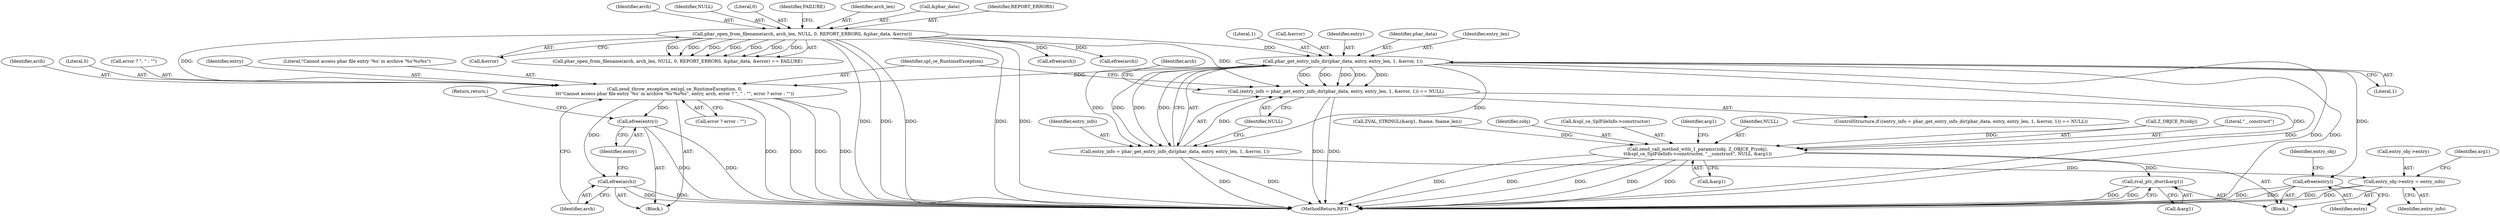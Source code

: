 digraph "0_php_1e9b175204e3286d64dfd6c9f09151c31b5e099a_16@pointer" {
"1000231" [label="(Call,phar_get_entry_info_dir(phar_data, entry, entry_len, 1, &error, 1))"];
"1000192" [label="(Call,phar_open_from_filename(arch, arch_len, NULL, 0, REPORT_ERRORS, &phar_data, &error))"];
"1000228" [label="(Call,(entry_info = phar_get_entry_info_dir(phar_data, entry, entry_len, 1, &error, 1)) == NULL)"];
"1000274" [label="(Call,zend_call_method_with_1_params(zobj, Z_OBJCE_P(zobj),\n\t\t&spl_ce_SplFileInfo->constructor, \"__construct\", NULL, &arg1))"];
"1000286" [label="(Call,zval_ptr_dtor(&arg1))"];
"1000229" [label="(Call,entry_info = phar_get_entry_info_dir(phar_data, entry, entry_len, 1, &error, 1))"];
"1000264" [label="(Call,entry_obj->entry = entry_info)"];
"1000241" [label="(Call,zend_throw_exception_ex(spl_ce_RuntimeException, 0,\n\t\t\t\"Cannot access phar file entry '%s' in archive '%s'%s%s\", entry, arch, error ? \", \" : \"\", error ? error : \"\"))"];
"1000255" [label="(Call,efree(arch))"];
"1000257" [label="(Call,efree(entry))"];
"1000262" [label="(Call,efree(entry))"];
"1000283" [label="(Identifier,NULL)"];
"1000193" [label="(Identifier,arch)"];
"1000241" [label="(Call,zend_throw_exception_ex(spl_ce_RuntimeException, 0,\n\t\t\t\"Cannot access phar file entry '%s' in archive '%s'%s%s\", entry, arch, error ? \", \" : \"\", error ? error : \"\"))"];
"1000195" [label="(Identifier,NULL)"];
"1000204" [label="(Call,efree(arch))"];
"1000236" [label="(Call,&error)"];
"1000228" [label="(Call,(entry_info = phar_get_entry_info_dir(phar_data, entry, entry_len, 1, &error, 1)) == NULL)"];
"1000230" [label="(Identifier,entry_info)"];
"1000233" [label="(Identifier,entry)"];
"1000276" [label="(Call,Z_OBJCE_P(zobj))"];
"1000282" [label="(Literal,\"__construct\")"];
"1000255" [label="(Call,efree(arch))"];
"1000239" [label="(Identifier,NULL)"];
"1000231" [label="(Call,phar_get_entry_info_dir(phar_data, entry, entry_len, 1, &error, 1))"];
"1000232" [label="(Identifier,phar_data)"];
"1000234" [label="(Identifier,entry_len)"];
"1000274" [label="(Call,zend_call_method_with_1_params(zobj, Z_OBJCE_P(zobj),\n\t\t&spl_ce_SplFileInfo->constructor, \"__construct\", NULL, &arg1))"];
"1000103" [label="(Block,)"];
"1000268" [label="(Identifier,entry_info)"];
"1000251" [label="(Call,error ? error : \"\")"];
"1000265" [label="(Call,entry_obj->entry)"];
"1000245" [label="(Identifier,entry)"];
"1000196" [label="(Literal,0)"];
"1000202" [label="(Identifier,FAILURE)"];
"1000266" [label="(Identifier,entry_obj)"];
"1000235" [label="(Literal,1)"];
"1000194" [label="(Identifier,arch_len)"];
"1000242" [label="(Identifier,spl_ce_RuntimeException)"];
"1000271" [label="(Identifier,arg1)"];
"1000198" [label="(Call,&phar_data)"];
"1000238" [label="(Literal,1)"];
"1000259" [label="(Return,return;)"];
"1000263" [label="(Identifier,entry)"];
"1000260" [label="(Call,efree(arch))"];
"1000286" [label="(Call,zval_ptr_dtor(&arg1))"];
"1000200" [label="(Call,&error)"];
"1000261" [label="(Identifier,arch)"];
"1000284" [label="(Call,&arg1)"];
"1000269" [label="(Call,ZVAL_STRINGL(&arg1, fname, fname_len))"];
"1000227" [label="(ControlStructure,if ((entry_info = phar_get_entry_info_dir(phar_data, entry, entry_len, 1, &error, 1)) == NULL))"];
"1000197" [label="(Identifier,REPORT_ERRORS)"];
"1000258" [label="(Identifier,entry)"];
"1000262" [label="(Call,efree(entry))"];
"1000264" [label="(Call,entry_obj->entry = entry_info)"];
"1000244" [label="(Literal,\"Cannot access phar file entry '%s' in archive '%s'%s%s\")"];
"1000256" [label="(Identifier,arch)"];
"1000229" [label="(Call,entry_info = phar_get_entry_info_dir(phar_data, entry, entry_len, 1, &error, 1))"];
"1000275" [label="(Identifier,zobj)"];
"1000246" [label="(Identifier,arch)"];
"1000243" [label="(Literal,0)"];
"1000257" [label="(Call,efree(entry))"];
"1000191" [label="(Call,phar_open_from_filename(arch, arch_len, NULL, 0, REPORT_ERRORS, &phar_data, &error) == FAILURE)"];
"1000240" [label="(Block,)"];
"1000287" [label="(Call,&arg1)"];
"1000192" [label="(Call,phar_open_from_filename(arch, arch_len, NULL, 0, REPORT_ERRORS, &phar_data, &error))"];
"1000247" [label="(Call,error ? \", \" : \"\")"];
"1000278" [label="(Call,&spl_ce_SplFileInfo->constructor)"];
"1000288" [label="(Identifier,arg1)"];
"1000289" [label="(MethodReturn,RET)"];
"1000231" -> "1000229"  [label="AST: "];
"1000231" -> "1000238"  [label="CFG: "];
"1000232" -> "1000231"  [label="AST: "];
"1000233" -> "1000231"  [label="AST: "];
"1000234" -> "1000231"  [label="AST: "];
"1000235" -> "1000231"  [label="AST: "];
"1000236" -> "1000231"  [label="AST: "];
"1000238" -> "1000231"  [label="AST: "];
"1000229" -> "1000231"  [label="CFG: "];
"1000231" -> "1000289"  [label="DDG: "];
"1000231" -> "1000289"  [label="DDG: "];
"1000231" -> "1000289"  [label="DDG: "];
"1000231" -> "1000228"  [label="DDG: "];
"1000231" -> "1000228"  [label="DDG: "];
"1000231" -> "1000228"  [label="DDG: "];
"1000231" -> "1000228"  [label="DDG: "];
"1000231" -> "1000228"  [label="DDG: "];
"1000231" -> "1000229"  [label="DDG: "];
"1000231" -> "1000229"  [label="DDG: "];
"1000231" -> "1000229"  [label="DDG: "];
"1000231" -> "1000229"  [label="DDG: "];
"1000231" -> "1000229"  [label="DDG: "];
"1000192" -> "1000231"  [label="DDG: "];
"1000231" -> "1000241"  [label="DDG: "];
"1000231" -> "1000262"  [label="DDG: "];
"1000192" -> "1000191"  [label="AST: "];
"1000192" -> "1000200"  [label="CFG: "];
"1000193" -> "1000192"  [label="AST: "];
"1000194" -> "1000192"  [label="AST: "];
"1000195" -> "1000192"  [label="AST: "];
"1000196" -> "1000192"  [label="AST: "];
"1000197" -> "1000192"  [label="AST: "];
"1000198" -> "1000192"  [label="AST: "];
"1000200" -> "1000192"  [label="AST: "];
"1000202" -> "1000192"  [label="CFG: "];
"1000192" -> "1000289"  [label="DDG: "];
"1000192" -> "1000289"  [label="DDG: "];
"1000192" -> "1000289"  [label="DDG: "];
"1000192" -> "1000289"  [label="DDG: "];
"1000192" -> "1000289"  [label="DDG: "];
"1000192" -> "1000191"  [label="DDG: "];
"1000192" -> "1000191"  [label="DDG: "];
"1000192" -> "1000191"  [label="DDG: "];
"1000192" -> "1000191"  [label="DDG: "];
"1000192" -> "1000191"  [label="DDG: "];
"1000192" -> "1000191"  [label="DDG: "];
"1000192" -> "1000191"  [label="DDG: "];
"1000192" -> "1000204"  [label="DDG: "];
"1000192" -> "1000228"  [label="DDG: "];
"1000192" -> "1000241"  [label="DDG: "];
"1000192" -> "1000260"  [label="DDG: "];
"1000228" -> "1000227"  [label="AST: "];
"1000228" -> "1000239"  [label="CFG: "];
"1000229" -> "1000228"  [label="AST: "];
"1000239" -> "1000228"  [label="AST: "];
"1000242" -> "1000228"  [label="CFG: "];
"1000261" -> "1000228"  [label="CFG: "];
"1000228" -> "1000289"  [label="DDG: "];
"1000228" -> "1000289"  [label="DDG: "];
"1000229" -> "1000228"  [label="DDG: "];
"1000228" -> "1000274"  [label="DDG: "];
"1000274" -> "1000103"  [label="AST: "];
"1000274" -> "1000284"  [label="CFG: "];
"1000275" -> "1000274"  [label="AST: "];
"1000276" -> "1000274"  [label="AST: "];
"1000278" -> "1000274"  [label="AST: "];
"1000282" -> "1000274"  [label="AST: "];
"1000283" -> "1000274"  [label="AST: "];
"1000284" -> "1000274"  [label="AST: "];
"1000288" -> "1000274"  [label="CFG: "];
"1000274" -> "1000289"  [label="DDG: "];
"1000274" -> "1000289"  [label="DDG: "];
"1000274" -> "1000289"  [label="DDG: "];
"1000274" -> "1000289"  [label="DDG: "];
"1000274" -> "1000289"  [label="DDG: "];
"1000276" -> "1000274"  [label="DDG: "];
"1000269" -> "1000274"  [label="DDG: "];
"1000274" -> "1000286"  [label="DDG: "];
"1000286" -> "1000103"  [label="AST: "];
"1000286" -> "1000287"  [label="CFG: "];
"1000287" -> "1000286"  [label="AST: "];
"1000289" -> "1000286"  [label="CFG: "];
"1000286" -> "1000289"  [label="DDG: "];
"1000286" -> "1000289"  [label="DDG: "];
"1000230" -> "1000229"  [label="AST: "];
"1000239" -> "1000229"  [label="CFG: "];
"1000229" -> "1000289"  [label="DDG: "];
"1000229" -> "1000289"  [label="DDG: "];
"1000229" -> "1000264"  [label="DDG: "];
"1000264" -> "1000103"  [label="AST: "];
"1000264" -> "1000268"  [label="CFG: "];
"1000265" -> "1000264"  [label="AST: "];
"1000268" -> "1000264"  [label="AST: "];
"1000271" -> "1000264"  [label="CFG: "];
"1000264" -> "1000289"  [label="DDG: "];
"1000264" -> "1000289"  [label="DDG: "];
"1000241" -> "1000240"  [label="AST: "];
"1000241" -> "1000251"  [label="CFG: "];
"1000242" -> "1000241"  [label="AST: "];
"1000243" -> "1000241"  [label="AST: "];
"1000244" -> "1000241"  [label="AST: "];
"1000245" -> "1000241"  [label="AST: "];
"1000246" -> "1000241"  [label="AST: "];
"1000247" -> "1000241"  [label="AST: "];
"1000251" -> "1000241"  [label="AST: "];
"1000256" -> "1000241"  [label="CFG: "];
"1000241" -> "1000289"  [label="DDG: "];
"1000241" -> "1000289"  [label="DDG: "];
"1000241" -> "1000289"  [label="DDG: "];
"1000241" -> "1000289"  [label="DDG: "];
"1000241" -> "1000255"  [label="DDG: "];
"1000241" -> "1000257"  [label="DDG: "];
"1000255" -> "1000240"  [label="AST: "];
"1000255" -> "1000256"  [label="CFG: "];
"1000256" -> "1000255"  [label="AST: "];
"1000258" -> "1000255"  [label="CFG: "];
"1000255" -> "1000289"  [label="DDG: "];
"1000255" -> "1000289"  [label="DDG: "];
"1000257" -> "1000240"  [label="AST: "];
"1000257" -> "1000258"  [label="CFG: "];
"1000258" -> "1000257"  [label="AST: "];
"1000259" -> "1000257"  [label="CFG: "];
"1000257" -> "1000289"  [label="DDG: "];
"1000257" -> "1000289"  [label="DDG: "];
"1000262" -> "1000103"  [label="AST: "];
"1000262" -> "1000263"  [label="CFG: "];
"1000263" -> "1000262"  [label="AST: "];
"1000266" -> "1000262"  [label="CFG: "];
"1000262" -> "1000289"  [label="DDG: "];
"1000262" -> "1000289"  [label="DDG: "];
}
